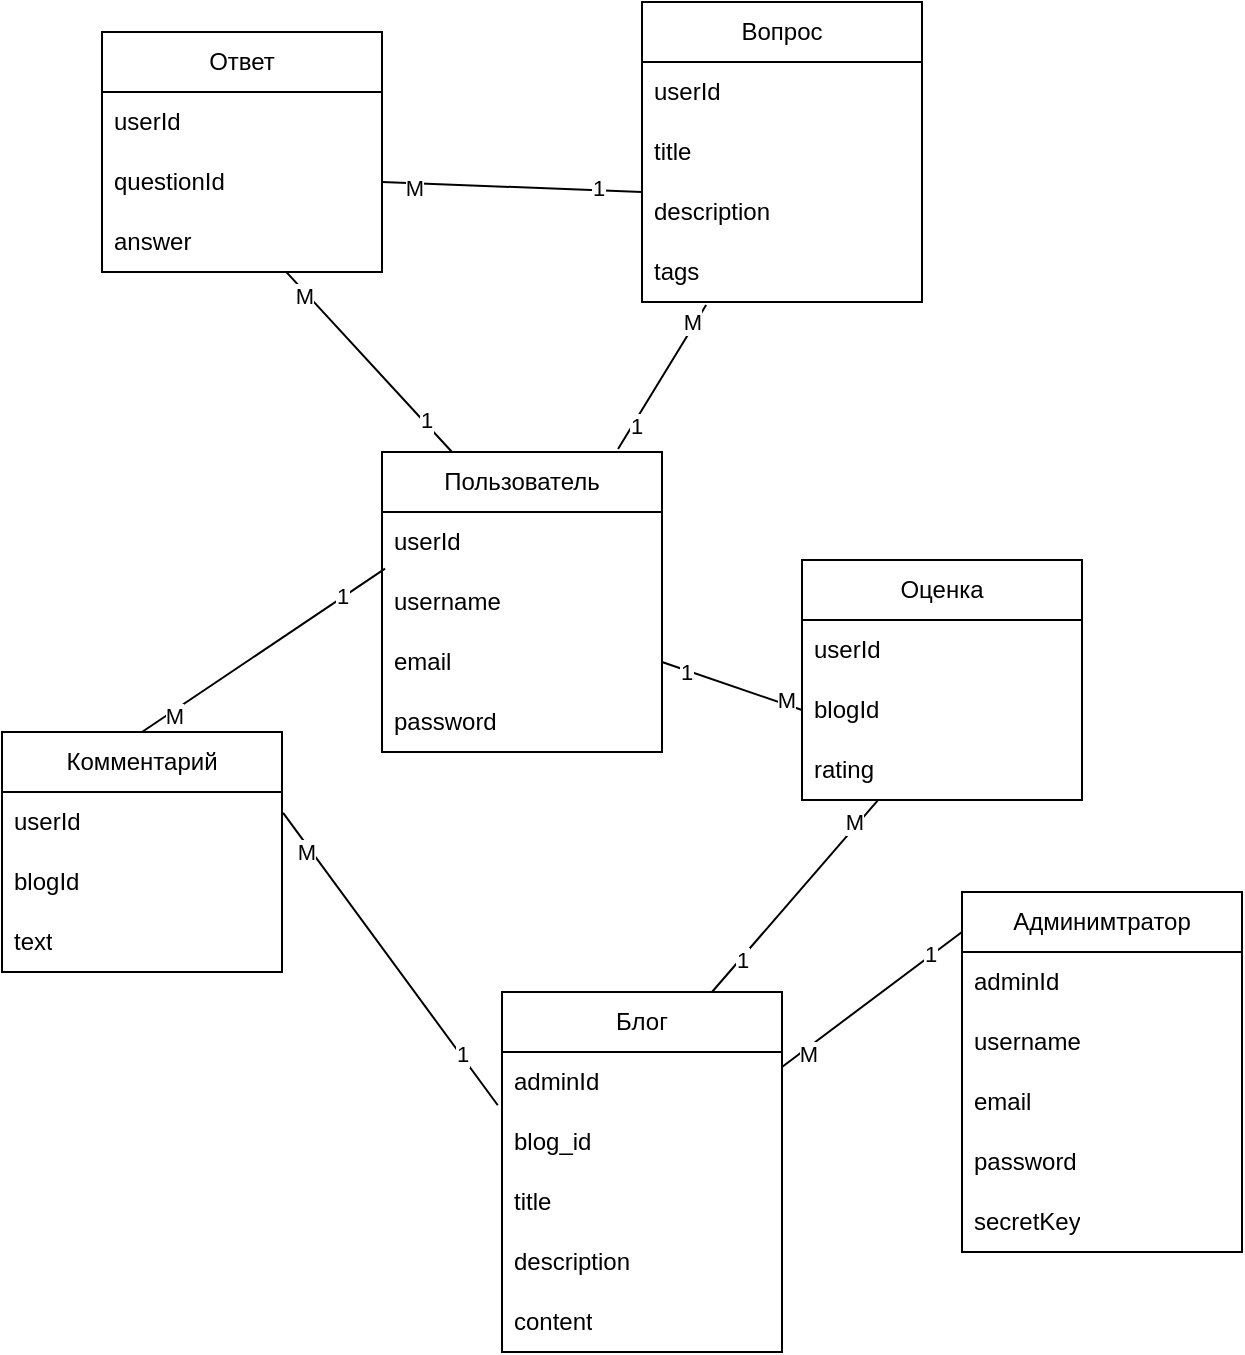 <mxfile version="27.1.4">
  <diagram name="Страница — 1" id="Fzaxnq0YPIe7IpvQ4DGO">
    <mxGraphModel dx="1226" dy="661" grid="1" gridSize="10" guides="1" tooltips="1" connect="1" arrows="1" fold="1" page="1" pageScale="1" pageWidth="1169" pageHeight="827" math="0" shadow="0">
      <root>
        <mxCell id="0" />
        <mxCell id="1" parent="0" />
        <mxCell id="IRqp26vkIT8Kbiwmez5R-1" value="Пользователь" style="swimlane;fontStyle=0;childLayout=stackLayout;horizontal=1;startSize=30;horizontalStack=0;resizeParent=1;resizeParentMax=0;resizeLast=0;collapsible=1;marginBottom=0;whiteSpace=wrap;html=1;" vertex="1" parent="1">
          <mxGeometry x="480" y="240" width="140" height="150" as="geometry" />
        </mxCell>
        <mxCell id="IRqp26vkIT8Kbiwmez5R-51" value="userId" style="text;strokeColor=none;fillColor=none;align=left;verticalAlign=middle;spacingLeft=4;spacingRight=4;overflow=hidden;points=[[0,0.5],[1,0.5]];portConstraint=eastwest;rotatable=0;whiteSpace=wrap;html=1;" vertex="1" parent="IRqp26vkIT8Kbiwmez5R-1">
          <mxGeometry y="30" width="140" height="30" as="geometry" />
        </mxCell>
        <mxCell id="IRqp26vkIT8Kbiwmez5R-2" value="username" style="text;strokeColor=none;fillColor=none;align=left;verticalAlign=middle;spacingLeft=4;spacingRight=4;overflow=hidden;points=[[0,0.5],[1,0.5]];portConstraint=eastwest;rotatable=0;whiteSpace=wrap;html=1;" vertex="1" parent="IRqp26vkIT8Kbiwmez5R-1">
          <mxGeometry y="60" width="140" height="30" as="geometry" />
        </mxCell>
        <mxCell id="IRqp26vkIT8Kbiwmez5R-3" value="email" style="text;strokeColor=none;fillColor=none;align=left;verticalAlign=middle;spacingLeft=4;spacingRight=4;overflow=hidden;points=[[0,0.5],[1,0.5]];portConstraint=eastwest;rotatable=0;whiteSpace=wrap;html=1;" vertex="1" parent="IRqp26vkIT8Kbiwmez5R-1">
          <mxGeometry y="90" width="140" height="30" as="geometry" />
        </mxCell>
        <mxCell id="IRqp26vkIT8Kbiwmez5R-4" value="password" style="text;strokeColor=none;fillColor=none;align=left;verticalAlign=middle;spacingLeft=4;spacingRight=4;overflow=hidden;points=[[0,0.5],[1,0.5]];portConstraint=eastwest;rotatable=0;whiteSpace=wrap;html=1;" vertex="1" parent="IRqp26vkIT8Kbiwmez5R-1">
          <mxGeometry y="120" width="140" height="30" as="geometry" />
        </mxCell>
        <mxCell id="IRqp26vkIT8Kbiwmez5R-17" value="Админимтратор" style="swimlane;fontStyle=0;childLayout=stackLayout;horizontal=1;startSize=30;horizontalStack=0;resizeParent=1;resizeParentMax=0;resizeLast=0;collapsible=1;marginBottom=0;whiteSpace=wrap;html=1;" vertex="1" parent="1">
          <mxGeometry x="770" y="460" width="140" height="180" as="geometry" />
        </mxCell>
        <mxCell id="IRqp26vkIT8Kbiwmez5R-18" value="adminId" style="text;strokeColor=none;fillColor=none;align=left;verticalAlign=middle;spacingLeft=4;spacingRight=4;overflow=hidden;points=[[0,0.5],[1,0.5]];portConstraint=eastwest;rotatable=0;whiteSpace=wrap;html=1;" vertex="1" parent="IRqp26vkIT8Kbiwmez5R-17">
          <mxGeometry y="30" width="140" height="30" as="geometry" />
        </mxCell>
        <mxCell id="IRqp26vkIT8Kbiwmez5R-55" value="username" style="text;strokeColor=none;fillColor=none;align=left;verticalAlign=middle;spacingLeft=4;spacingRight=4;overflow=hidden;points=[[0,0.5],[1,0.5]];portConstraint=eastwest;rotatable=0;whiteSpace=wrap;html=1;" vertex="1" parent="IRqp26vkIT8Kbiwmez5R-17">
          <mxGeometry y="60" width="140" height="30" as="geometry" />
        </mxCell>
        <mxCell id="IRqp26vkIT8Kbiwmez5R-19" value="email" style="text;strokeColor=none;fillColor=none;align=left;verticalAlign=middle;spacingLeft=4;spacingRight=4;overflow=hidden;points=[[0,0.5],[1,0.5]];portConstraint=eastwest;rotatable=0;whiteSpace=wrap;html=1;" vertex="1" parent="IRqp26vkIT8Kbiwmez5R-17">
          <mxGeometry y="90" width="140" height="30" as="geometry" />
        </mxCell>
        <mxCell id="IRqp26vkIT8Kbiwmez5R-20" value="passwo&lt;span style=&quot;color: rgba(0, 0, 0, 0); font-family: monospace; font-size: 0px; text-wrap-mode: nowrap;&quot;&gt;%3CmxGraphModel%3E%3Croot%3E%3CmxCell%20id%3D%220%22%2F%3E%3CmxCell%20id%3D%221%22%20parent%3D%220%22%2F%3E%3CmxCell%20id%3D%222%22%20value%3D%22%D0%91%D0%BB%D0%BE%D0%B3%22%20style%3D%22swimlane%3BfontStyle%3D0%3BchildLayout%3DstackLayout%3Bhorizontal%3D1%3BstartSize%3D30%3BhorizontalStack%3D0%3BresizeParent%3D1%3BresizeParentMax%3D0%3BresizeLast%3D0%3Bcollapsible%3D1%3BmarginBottom%3D0%3BwhiteSpace%3Dwrap%3Bhtml%3D1%3B%22%20vertex%3D%221%22%20parent%3D%221%22%3E%3CmxGeometry%20x%3D%22810%22%20y%3D%22230%22%20width%3D%22140%22%20height%3D%22120%22%20as%3D%22geometry%22%2F%3E%3C%2FmxCell%3E%3CmxCell%20id%3D%223%22%20value%3D%22Item%201%22%20style%3D%22text%3BstrokeColor%3Dnone%3BfillColor%3Dnone%3Balign%3Dleft%3BverticalAlign%3Dmiddle%3BspacingLeft%3D4%3BspacingRight%3D4%3Boverflow%3Dhidden%3Bpoints%3D%5B%5B0%2C0.5%5D%2C%5B1%2C0.5%5D%5D%3BportConstraint%3Deastwest%3Brotatable%3D0%3BwhiteSpace%3Dwrap%3Bhtml%3D1%3B%22%20vertex%3D%221%22%20parent%3D%222%22%3E%3CmxGeometry%20y%3D%2230%22%20width%3D%22140%22%20height%3D%2230%22%20as%3D%22geometry%22%2F%3E%3C%2FmxCell%3E%3CmxCell%20id%3D%224%22%20value%3D%22Item%202%22%20style%3D%22text%3BstrokeColor%3Dnone%3BfillColor%3Dnone%3Balign%3Dleft%3BverticalAlign%3Dmiddle%3BspacingLeft%3D4%3BspacingRight%3D4%3Boverflow%3Dhidden%3Bpoints%3D%5B%5B0%2C0.5%5D%2C%5B1%2C0.5%5D%5D%3BportConstraint%3Deastwest%3Brotatable%3D0%3BwhiteSpace%3Dwrap%3Bhtml%3D1%3B%22%20vertex%3D%221%22%20parent%3D%222%22%3E%3CmxGeometry%20y%3D%2260%22%20width%3D%22140%22%20height%3D%2230%22%20as%3D%22geometry%22%2F%3E%3C%2FmxCell%3E%3CmxCell%20id%3D%225%22%20value%3D%22Item%203%22%20style%3D%22text%3BstrokeColor%3Dnone%3BfillColor%3Dnone%3Balign%3Dleft%3BverticalAlign%3Dmiddle%3BspacingLeft%3D4%3BspacingRight%3D4%3Boverflow%3Dhidden%3Bpoints%3D%5B%5B0%2C0.5%5D%2C%5B1%2C0.5%5D%5D%3BportConstraint%3Deastwest%3Brotatable%3D0%3BwhiteSpace%3Dwrap%3Bhtml%3D1%3B%22%20vertex%3D%221%22%20parent%3D%222%22%3E%3CmxGeometry%20y%3D%2290%22%20width%3D%22140%22%20height%3D%2230%22%20as%3D%22geometry%22%2F%3E%3C%2FmxCell%3E%3C%2Froot%3E%3C%2FmxGraphModel%3E&lt;/span&gt;rd" style="text;strokeColor=none;fillColor=none;align=left;verticalAlign=middle;spacingLeft=4;spacingRight=4;overflow=hidden;points=[[0,0.5],[1,0.5]];portConstraint=eastwest;rotatable=0;whiteSpace=wrap;html=1;" vertex="1" parent="IRqp26vkIT8Kbiwmez5R-17">
          <mxGeometry y="120" width="140" height="30" as="geometry" />
        </mxCell>
        <mxCell id="IRqp26vkIT8Kbiwmez5R-49" value="secretKey" style="text;strokeColor=none;fillColor=none;align=left;verticalAlign=middle;spacingLeft=4;spacingRight=4;overflow=hidden;points=[[0,0.5],[1,0.5]];portConstraint=eastwest;rotatable=0;whiteSpace=wrap;html=1;" vertex="1" parent="IRqp26vkIT8Kbiwmez5R-17">
          <mxGeometry y="150" width="140" height="30" as="geometry" />
        </mxCell>
        <mxCell id="IRqp26vkIT8Kbiwmez5R-21" value="Блог" style="swimlane;fontStyle=0;childLayout=stackLayout;horizontal=1;startSize=30;horizontalStack=0;resizeParent=1;resizeParentMax=0;resizeLast=0;collapsible=1;marginBottom=0;whiteSpace=wrap;html=1;" vertex="1" parent="1">
          <mxGeometry x="540" y="510" width="140" height="180" as="geometry" />
        </mxCell>
        <mxCell id="IRqp26vkIT8Kbiwmez5R-56" value="adminId" style="text;strokeColor=none;fillColor=none;align=left;verticalAlign=middle;spacingLeft=4;spacingRight=4;overflow=hidden;points=[[0,0.5],[1,0.5]];portConstraint=eastwest;rotatable=0;whiteSpace=wrap;html=1;" vertex="1" parent="IRqp26vkIT8Kbiwmez5R-21">
          <mxGeometry y="30" width="140" height="30" as="geometry" />
        </mxCell>
        <mxCell id="IRqp26vkIT8Kbiwmez5R-22" value="blog_id" style="text;strokeColor=none;fillColor=none;align=left;verticalAlign=middle;spacingLeft=4;spacingRight=4;overflow=hidden;points=[[0,0.5],[1,0.5]];portConstraint=eastwest;rotatable=0;whiteSpace=wrap;html=1;" vertex="1" parent="IRqp26vkIT8Kbiwmez5R-21">
          <mxGeometry y="60" width="140" height="30" as="geometry" />
        </mxCell>
        <mxCell id="IRqp26vkIT8Kbiwmez5R-23" value="title" style="text;strokeColor=none;fillColor=none;align=left;verticalAlign=middle;spacingLeft=4;spacingRight=4;overflow=hidden;points=[[0,0.5],[1,0.5]];portConstraint=eastwest;rotatable=0;whiteSpace=wrap;html=1;" vertex="1" parent="IRqp26vkIT8Kbiwmez5R-21">
          <mxGeometry y="90" width="140" height="30" as="geometry" />
        </mxCell>
        <mxCell id="IRqp26vkIT8Kbiwmez5R-24" value="description" style="text;strokeColor=none;fillColor=none;align=left;verticalAlign=middle;spacingLeft=4;spacingRight=4;overflow=hidden;points=[[0,0.5],[1,0.5]];portConstraint=eastwest;rotatable=0;whiteSpace=wrap;html=1;" vertex="1" parent="IRqp26vkIT8Kbiwmez5R-21">
          <mxGeometry y="120" width="140" height="30" as="geometry" />
        </mxCell>
        <mxCell id="IRqp26vkIT8Kbiwmez5R-50" value="content" style="text;strokeColor=none;fillColor=none;align=left;verticalAlign=middle;spacingLeft=4;spacingRight=4;overflow=hidden;points=[[0,0.5],[1,0.5]];portConstraint=eastwest;rotatable=0;whiteSpace=wrap;html=1;" vertex="1" parent="IRqp26vkIT8Kbiwmez5R-21">
          <mxGeometry y="150" width="140" height="30" as="geometry" />
        </mxCell>
        <mxCell id="IRqp26vkIT8Kbiwmez5R-25" value="Вопрос" style="swimlane;fontStyle=0;childLayout=stackLayout;horizontal=1;startSize=30;horizontalStack=0;resizeParent=1;resizeParentMax=0;resizeLast=0;collapsible=1;marginBottom=0;whiteSpace=wrap;html=1;" vertex="1" parent="1">
          <mxGeometry x="610" y="15" width="140" height="150" as="geometry" />
        </mxCell>
        <mxCell id="IRqp26vkIT8Kbiwmez5R-26" value="userId" style="text;strokeColor=none;fillColor=none;align=left;verticalAlign=middle;spacingLeft=4;spacingRight=4;overflow=hidden;points=[[0,0.5],[1,0.5]];portConstraint=eastwest;rotatable=0;whiteSpace=wrap;html=1;" vertex="1" parent="IRqp26vkIT8Kbiwmez5R-25">
          <mxGeometry y="30" width="140" height="30" as="geometry" />
        </mxCell>
        <mxCell id="IRqp26vkIT8Kbiwmez5R-27" value="title" style="text;strokeColor=none;fillColor=none;align=left;verticalAlign=middle;spacingLeft=4;spacingRight=4;overflow=hidden;points=[[0,0.5],[1,0.5]];portConstraint=eastwest;rotatable=0;whiteSpace=wrap;html=1;" vertex="1" parent="IRqp26vkIT8Kbiwmez5R-25">
          <mxGeometry y="60" width="140" height="30" as="geometry" />
        </mxCell>
        <mxCell id="IRqp26vkIT8Kbiwmez5R-28" value="description" style="text;strokeColor=none;fillColor=none;align=left;verticalAlign=middle;spacingLeft=4;spacingRight=4;overflow=hidden;points=[[0,0.5],[1,0.5]];portConstraint=eastwest;rotatable=0;whiteSpace=wrap;html=1;" vertex="1" parent="IRqp26vkIT8Kbiwmez5R-25">
          <mxGeometry y="90" width="140" height="30" as="geometry" />
        </mxCell>
        <mxCell id="IRqp26vkIT8Kbiwmez5R-57" value="tags" style="text;strokeColor=none;fillColor=none;align=left;verticalAlign=middle;spacingLeft=4;spacingRight=4;overflow=hidden;points=[[0,0.5],[1,0.5]];portConstraint=eastwest;rotatable=0;whiteSpace=wrap;html=1;" vertex="1" parent="IRqp26vkIT8Kbiwmez5R-25">
          <mxGeometry y="120" width="140" height="30" as="geometry" />
        </mxCell>
        <mxCell id="IRqp26vkIT8Kbiwmez5R-29" value="Комментарий" style="swimlane;fontStyle=0;childLayout=stackLayout;horizontal=1;startSize=30;horizontalStack=0;resizeParent=1;resizeParentMax=0;resizeLast=0;collapsible=1;marginBottom=0;whiteSpace=wrap;html=1;" vertex="1" parent="1">
          <mxGeometry x="290" y="380" width="140" height="120" as="geometry" />
        </mxCell>
        <mxCell id="IRqp26vkIT8Kbiwmez5R-30" value="userId" style="text;strokeColor=none;fillColor=none;align=left;verticalAlign=middle;spacingLeft=4;spacingRight=4;overflow=hidden;points=[[0,0.5],[1,0.5]];portConstraint=eastwest;rotatable=0;whiteSpace=wrap;html=1;" vertex="1" parent="IRqp26vkIT8Kbiwmez5R-29">
          <mxGeometry y="30" width="140" height="30" as="geometry" />
        </mxCell>
        <mxCell id="IRqp26vkIT8Kbiwmez5R-52" value="blogId" style="text;strokeColor=none;fillColor=none;align=left;verticalAlign=middle;spacingLeft=4;spacingRight=4;overflow=hidden;points=[[0,0.5],[1,0.5]];portConstraint=eastwest;rotatable=0;whiteSpace=wrap;html=1;" vertex="1" parent="IRqp26vkIT8Kbiwmez5R-29">
          <mxGeometry y="60" width="140" height="30" as="geometry" />
        </mxCell>
        <mxCell id="IRqp26vkIT8Kbiwmez5R-31" value="text" style="text;strokeColor=none;fillColor=none;align=left;verticalAlign=middle;spacingLeft=4;spacingRight=4;overflow=hidden;points=[[0,0.5],[1,0.5]];portConstraint=eastwest;rotatable=0;whiteSpace=wrap;html=1;" vertex="1" parent="IRqp26vkIT8Kbiwmez5R-29">
          <mxGeometry y="90" width="140" height="30" as="geometry" />
        </mxCell>
        <mxCell id="IRqp26vkIT8Kbiwmez5R-37" value="Оценка" style="swimlane;fontStyle=0;childLayout=stackLayout;horizontal=1;startSize=30;horizontalStack=0;resizeParent=1;resizeParentMax=0;resizeLast=0;collapsible=1;marginBottom=0;whiteSpace=wrap;html=1;" vertex="1" parent="1">
          <mxGeometry x="690" y="294" width="140" height="120" as="geometry" />
        </mxCell>
        <mxCell id="IRqp26vkIT8Kbiwmez5R-38" value="userId" style="text;strokeColor=none;fillColor=none;align=left;verticalAlign=middle;spacingLeft=4;spacingRight=4;overflow=hidden;points=[[0,0.5],[1,0.5]];portConstraint=eastwest;rotatable=0;whiteSpace=wrap;html=1;" vertex="1" parent="IRqp26vkIT8Kbiwmez5R-37">
          <mxGeometry y="30" width="140" height="30" as="geometry" />
        </mxCell>
        <mxCell id="IRqp26vkIT8Kbiwmez5R-53" value="blogId" style="text;strokeColor=none;fillColor=none;align=left;verticalAlign=middle;spacingLeft=4;spacingRight=4;overflow=hidden;points=[[0,0.5],[1,0.5]];portConstraint=eastwest;rotatable=0;whiteSpace=wrap;html=1;" vertex="1" parent="IRqp26vkIT8Kbiwmez5R-37">
          <mxGeometry y="60" width="140" height="30" as="geometry" />
        </mxCell>
        <mxCell id="IRqp26vkIT8Kbiwmez5R-39" value="rating" style="text;strokeColor=none;fillColor=none;align=left;verticalAlign=middle;spacingLeft=4;spacingRight=4;overflow=hidden;points=[[0,0.5],[1,0.5]];portConstraint=eastwest;rotatable=0;whiteSpace=wrap;html=1;" vertex="1" parent="IRqp26vkIT8Kbiwmez5R-37">
          <mxGeometry y="90" width="140" height="30" as="geometry" />
        </mxCell>
        <mxCell id="IRqp26vkIT8Kbiwmez5R-45" value="Ответ" style="swimlane;fontStyle=0;childLayout=stackLayout;horizontal=1;startSize=30;horizontalStack=0;resizeParent=1;resizeParentMax=0;resizeLast=0;collapsible=1;marginBottom=0;whiteSpace=wrap;html=1;" vertex="1" parent="1">
          <mxGeometry x="340" y="30" width="140" height="120" as="geometry" />
        </mxCell>
        <mxCell id="IRqp26vkIT8Kbiwmez5R-46" value="userId" style="text;strokeColor=none;fillColor=none;align=left;verticalAlign=middle;spacingLeft=4;spacingRight=4;overflow=hidden;points=[[0,0.5],[1,0.5]];portConstraint=eastwest;rotatable=0;whiteSpace=wrap;html=1;" vertex="1" parent="IRqp26vkIT8Kbiwmez5R-45">
          <mxGeometry y="30" width="140" height="30" as="geometry" />
        </mxCell>
        <mxCell id="IRqp26vkIT8Kbiwmez5R-54" value="questionId" style="text;strokeColor=none;fillColor=none;align=left;verticalAlign=middle;spacingLeft=4;spacingRight=4;overflow=hidden;points=[[0,0.5],[1,0.5]];portConstraint=eastwest;rotatable=0;whiteSpace=wrap;html=1;" vertex="1" parent="IRqp26vkIT8Kbiwmez5R-45">
          <mxGeometry y="60" width="140" height="30" as="geometry" />
        </mxCell>
        <mxCell id="IRqp26vkIT8Kbiwmez5R-47" value="answer" style="text;strokeColor=none;fillColor=none;align=left;verticalAlign=middle;spacingLeft=4;spacingRight=4;overflow=hidden;points=[[0,0.5],[1,0.5]];portConstraint=eastwest;rotatable=0;whiteSpace=wrap;html=1;" vertex="1" parent="IRqp26vkIT8Kbiwmez5R-45">
          <mxGeometry y="90" width="140" height="30" as="geometry" />
        </mxCell>
        <mxCell id="IRqp26vkIT8Kbiwmez5R-58" value="" style="endArrow=none;html=1;rounded=0;entryX=0;entryY=0.111;entryDx=0;entryDy=0;entryPerimeter=0;" edge="1" parent="1" source="IRqp26vkIT8Kbiwmez5R-21" target="IRqp26vkIT8Kbiwmez5R-17">
          <mxGeometry width="50" height="50" relative="1" as="geometry">
            <mxPoint x="310" y="410" as="sourcePoint" />
            <mxPoint x="360" y="360" as="targetPoint" />
          </mxGeometry>
        </mxCell>
        <mxCell id="IRqp26vkIT8Kbiwmez5R-59" value="1" style="edgeLabel;html=1;align=center;verticalAlign=middle;resizable=0;points=[];" vertex="1" connectable="0" parent="IRqp26vkIT8Kbiwmez5R-58">
          <mxGeometry x="0.653" y="1" relative="1" as="geometry">
            <mxPoint as="offset" />
          </mxGeometry>
        </mxCell>
        <mxCell id="IRqp26vkIT8Kbiwmez5R-61" value="M" style="edgeLabel;html=1;align=center;verticalAlign=middle;resizable=0;points=[];" vertex="1" connectable="0" parent="IRqp26vkIT8Kbiwmez5R-58">
          <mxGeometry x="-0.755" y="-2" relative="1" as="geometry">
            <mxPoint as="offset" />
          </mxGeometry>
        </mxCell>
        <mxCell id="IRqp26vkIT8Kbiwmez5R-62" value="" style="endArrow=none;html=1;rounded=0;entryX=-0.015;entryY=-0.113;entryDx=0;entryDy=0;entryPerimeter=0;exitX=1.004;exitY=0.349;exitDx=0;exitDy=0;exitPerimeter=0;" edge="1" parent="1" source="IRqp26vkIT8Kbiwmez5R-30" target="IRqp26vkIT8Kbiwmez5R-22">
          <mxGeometry width="50" height="50" relative="1" as="geometry">
            <mxPoint x="460" y="550" as="sourcePoint" />
            <mxPoint x="570" y="390" as="targetPoint" />
          </mxGeometry>
        </mxCell>
        <mxCell id="IRqp26vkIT8Kbiwmez5R-63" value="1" style="edgeLabel;html=1;align=center;verticalAlign=middle;resizable=0;points=[];" vertex="1" connectable="0" parent="IRqp26vkIT8Kbiwmez5R-62">
          <mxGeometry x="0.653" y="1" relative="1" as="geometry">
            <mxPoint as="offset" />
          </mxGeometry>
        </mxCell>
        <mxCell id="IRqp26vkIT8Kbiwmez5R-64" value="M" style="edgeLabel;html=1;align=center;verticalAlign=middle;resizable=0;points=[];" vertex="1" connectable="0" parent="IRqp26vkIT8Kbiwmez5R-62">
          <mxGeometry x="-0.755" y="-2" relative="1" as="geometry">
            <mxPoint as="offset" />
          </mxGeometry>
        </mxCell>
        <mxCell id="IRqp26vkIT8Kbiwmez5R-65" value="" style="endArrow=none;html=1;rounded=0;entryX=0.75;entryY=0;entryDx=0;entryDy=0;exitX=0.27;exitY=1.01;exitDx=0;exitDy=0;exitPerimeter=0;" edge="1" parent="1" source="IRqp26vkIT8Kbiwmez5R-39" target="IRqp26vkIT8Kbiwmez5R-21">
          <mxGeometry width="50" height="50" relative="1" as="geometry">
            <mxPoint x="500" y="503" as="sourcePoint" />
            <mxPoint x="647" y="500" as="targetPoint" />
          </mxGeometry>
        </mxCell>
        <mxCell id="IRqp26vkIT8Kbiwmez5R-66" value="1" style="edgeLabel;html=1;align=center;verticalAlign=middle;resizable=0;points=[];" vertex="1" connectable="0" parent="IRqp26vkIT8Kbiwmez5R-65">
          <mxGeometry x="0.653" y="1" relative="1" as="geometry">
            <mxPoint as="offset" />
          </mxGeometry>
        </mxCell>
        <mxCell id="IRqp26vkIT8Kbiwmez5R-67" value="M" style="edgeLabel;html=1;align=center;verticalAlign=middle;resizable=0;points=[];" vertex="1" connectable="0" parent="IRqp26vkIT8Kbiwmez5R-65">
          <mxGeometry x="-0.755" y="-2" relative="1" as="geometry">
            <mxPoint as="offset" />
          </mxGeometry>
        </mxCell>
        <mxCell id="IRqp26vkIT8Kbiwmez5R-68" value="" style="endArrow=none;html=1;rounded=0;entryX=0.011;entryY=-0.057;entryDx=0;entryDy=0;entryPerimeter=0;exitX=0.5;exitY=0;exitDx=0;exitDy=0;" edge="1" parent="1" source="IRqp26vkIT8Kbiwmez5R-29" target="IRqp26vkIT8Kbiwmez5R-2">
          <mxGeometry width="50" height="50" relative="1" as="geometry">
            <mxPoint x="360" y="390" as="sourcePoint" />
            <mxPoint x="470" y="230" as="targetPoint" />
          </mxGeometry>
        </mxCell>
        <mxCell id="IRqp26vkIT8Kbiwmez5R-69" value="1" style="edgeLabel;html=1;align=center;verticalAlign=middle;resizable=0;points=[];" vertex="1" connectable="0" parent="IRqp26vkIT8Kbiwmez5R-68">
          <mxGeometry x="0.653" y="1" relative="1" as="geometry">
            <mxPoint as="offset" />
          </mxGeometry>
        </mxCell>
        <mxCell id="IRqp26vkIT8Kbiwmez5R-70" value="M" style="edgeLabel;html=1;align=center;verticalAlign=middle;resizable=0;points=[];" vertex="1" connectable="0" parent="IRqp26vkIT8Kbiwmez5R-68">
          <mxGeometry x="-0.755" y="-2" relative="1" as="geometry">
            <mxPoint as="offset" />
          </mxGeometry>
        </mxCell>
        <mxCell id="IRqp26vkIT8Kbiwmez5R-71" value="" style="endArrow=none;html=1;rounded=0;entryX=1;entryY=0.5;entryDx=0;entryDy=0;exitX=0;exitY=0.5;exitDx=0;exitDy=0;" edge="1" parent="1" source="IRqp26vkIT8Kbiwmez5R-53" target="IRqp26vkIT8Kbiwmez5R-3">
          <mxGeometry width="50" height="50" relative="1" as="geometry">
            <mxPoint x="400" y="462" as="sourcePoint" />
            <mxPoint x="502" y="340" as="targetPoint" />
          </mxGeometry>
        </mxCell>
        <mxCell id="IRqp26vkIT8Kbiwmez5R-72" value="1" style="edgeLabel;html=1;align=center;verticalAlign=middle;resizable=0;points=[];" vertex="1" connectable="0" parent="IRqp26vkIT8Kbiwmez5R-71">
          <mxGeometry x="0.653" y="1" relative="1" as="geometry">
            <mxPoint as="offset" />
          </mxGeometry>
        </mxCell>
        <mxCell id="IRqp26vkIT8Kbiwmez5R-73" value="M" style="edgeLabel;html=1;align=center;verticalAlign=middle;resizable=0;points=[];" vertex="1" connectable="0" parent="IRqp26vkIT8Kbiwmez5R-71">
          <mxGeometry x="-0.755" y="-2" relative="1" as="geometry">
            <mxPoint as="offset" />
          </mxGeometry>
        </mxCell>
        <mxCell id="IRqp26vkIT8Kbiwmez5R-74" value="" style="endArrow=none;html=1;rounded=0;entryX=0.843;entryY=-0.01;entryDx=0;entryDy=0;entryPerimeter=0;exitX=0.229;exitY=1.05;exitDx=0;exitDy=0;exitPerimeter=0;" edge="1" parent="1" source="IRqp26vkIT8Kbiwmez5R-57" target="IRqp26vkIT8Kbiwmez5R-1">
          <mxGeometry width="50" height="50" relative="1" as="geometry">
            <mxPoint x="400" y="422" as="sourcePoint" />
            <mxPoint x="522" y="340" as="targetPoint" />
          </mxGeometry>
        </mxCell>
        <mxCell id="IRqp26vkIT8Kbiwmez5R-75" value="1" style="edgeLabel;html=1;align=center;verticalAlign=middle;resizable=0;points=[];" vertex="1" connectable="0" parent="IRqp26vkIT8Kbiwmez5R-74">
          <mxGeometry x="0.653" y="1" relative="1" as="geometry">
            <mxPoint as="offset" />
          </mxGeometry>
        </mxCell>
        <mxCell id="IRqp26vkIT8Kbiwmez5R-76" value="M" style="edgeLabel;html=1;align=center;verticalAlign=middle;resizable=0;points=[];" vertex="1" connectable="0" parent="IRqp26vkIT8Kbiwmez5R-74">
          <mxGeometry x="-0.755" y="-2" relative="1" as="geometry">
            <mxPoint as="offset" />
          </mxGeometry>
        </mxCell>
        <mxCell id="IRqp26vkIT8Kbiwmez5R-77" value="" style="endArrow=none;html=1;rounded=0;entryX=0.25;entryY=0;entryDx=0;entryDy=0;exitX=0.657;exitY=0.994;exitDx=0;exitDy=0;exitPerimeter=0;" edge="1" parent="1" source="IRqp26vkIT8Kbiwmez5R-47" target="IRqp26vkIT8Kbiwmez5R-1">
          <mxGeometry width="50" height="50" relative="1" as="geometry">
            <mxPoint x="664" y="190" as="sourcePoint" />
            <mxPoint x="620" y="262" as="targetPoint" />
          </mxGeometry>
        </mxCell>
        <mxCell id="IRqp26vkIT8Kbiwmez5R-78" value="1" style="edgeLabel;html=1;align=center;verticalAlign=middle;resizable=0;points=[];" vertex="1" connectable="0" parent="IRqp26vkIT8Kbiwmez5R-77">
          <mxGeometry x="0.653" y="1" relative="1" as="geometry">
            <mxPoint as="offset" />
          </mxGeometry>
        </mxCell>
        <mxCell id="IRqp26vkIT8Kbiwmez5R-79" value="M" style="edgeLabel;html=1;align=center;verticalAlign=middle;resizable=0;points=[];" vertex="1" connectable="0" parent="IRqp26vkIT8Kbiwmez5R-77">
          <mxGeometry x="-0.755" y="-2" relative="1" as="geometry">
            <mxPoint as="offset" />
          </mxGeometry>
        </mxCell>
        <mxCell id="IRqp26vkIT8Kbiwmez5R-80" value="" style="endArrow=none;html=1;rounded=0;entryX=0;entryY=0.167;entryDx=0;entryDy=0;entryPerimeter=0;exitX=1;exitY=0.5;exitDx=0;exitDy=0;" edge="1" parent="1" source="IRqp26vkIT8Kbiwmez5R-54" target="IRqp26vkIT8Kbiwmez5R-28">
          <mxGeometry width="50" height="50" relative="1" as="geometry">
            <mxPoint x="654" y="200" as="sourcePoint" />
            <mxPoint x="610" y="272" as="targetPoint" />
          </mxGeometry>
        </mxCell>
        <mxCell id="IRqp26vkIT8Kbiwmez5R-81" value="1" style="edgeLabel;html=1;align=center;verticalAlign=middle;resizable=0;points=[];" vertex="1" connectable="0" parent="IRqp26vkIT8Kbiwmez5R-80">
          <mxGeometry x="0.653" y="1" relative="1" as="geometry">
            <mxPoint as="offset" />
          </mxGeometry>
        </mxCell>
        <mxCell id="IRqp26vkIT8Kbiwmez5R-82" value="M" style="edgeLabel;html=1;align=center;verticalAlign=middle;resizable=0;points=[];" vertex="1" connectable="0" parent="IRqp26vkIT8Kbiwmez5R-80">
          <mxGeometry x="-0.755" y="-2" relative="1" as="geometry">
            <mxPoint as="offset" />
          </mxGeometry>
        </mxCell>
      </root>
    </mxGraphModel>
  </diagram>
</mxfile>
